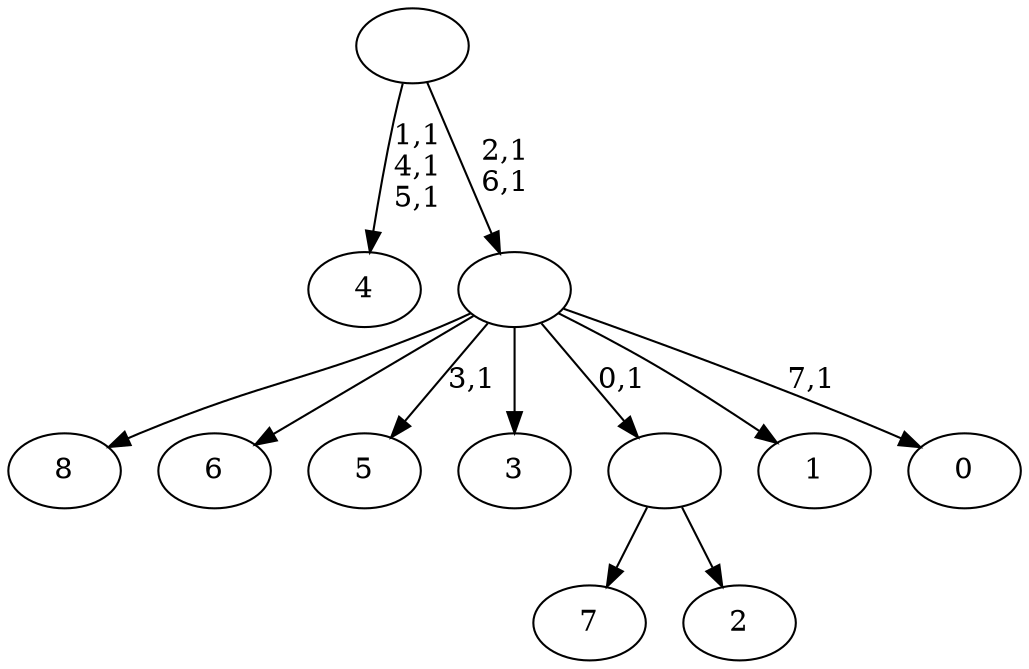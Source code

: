 digraph T {
	17 [label="8"]
	16 [label="7"]
	15 [label="6"]
	14 [label="5"]
	12 [label="4"]
	8 [label="3"]
	7 [label="2"]
	6 [label=""]
	5 [label="1"]
	4 [label="0"]
	2 [label=""]
	0 [label=""]
	6 -> 16 [label=""]
	6 -> 7 [label=""]
	2 -> 4 [label="7,1"]
	2 -> 14 [label="3,1"]
	2 -> 17 [label=""]
	2 -> 15 [label=""]
	2 -> 8 [label=""]
	2 -> 6 [label="0,1"]
	2 -> 5 [label=""]
	0 -> 2 [label="2,1\n6,1"]
	0 -> 12 [label="1,1\n4,1\n5,1"]
}
